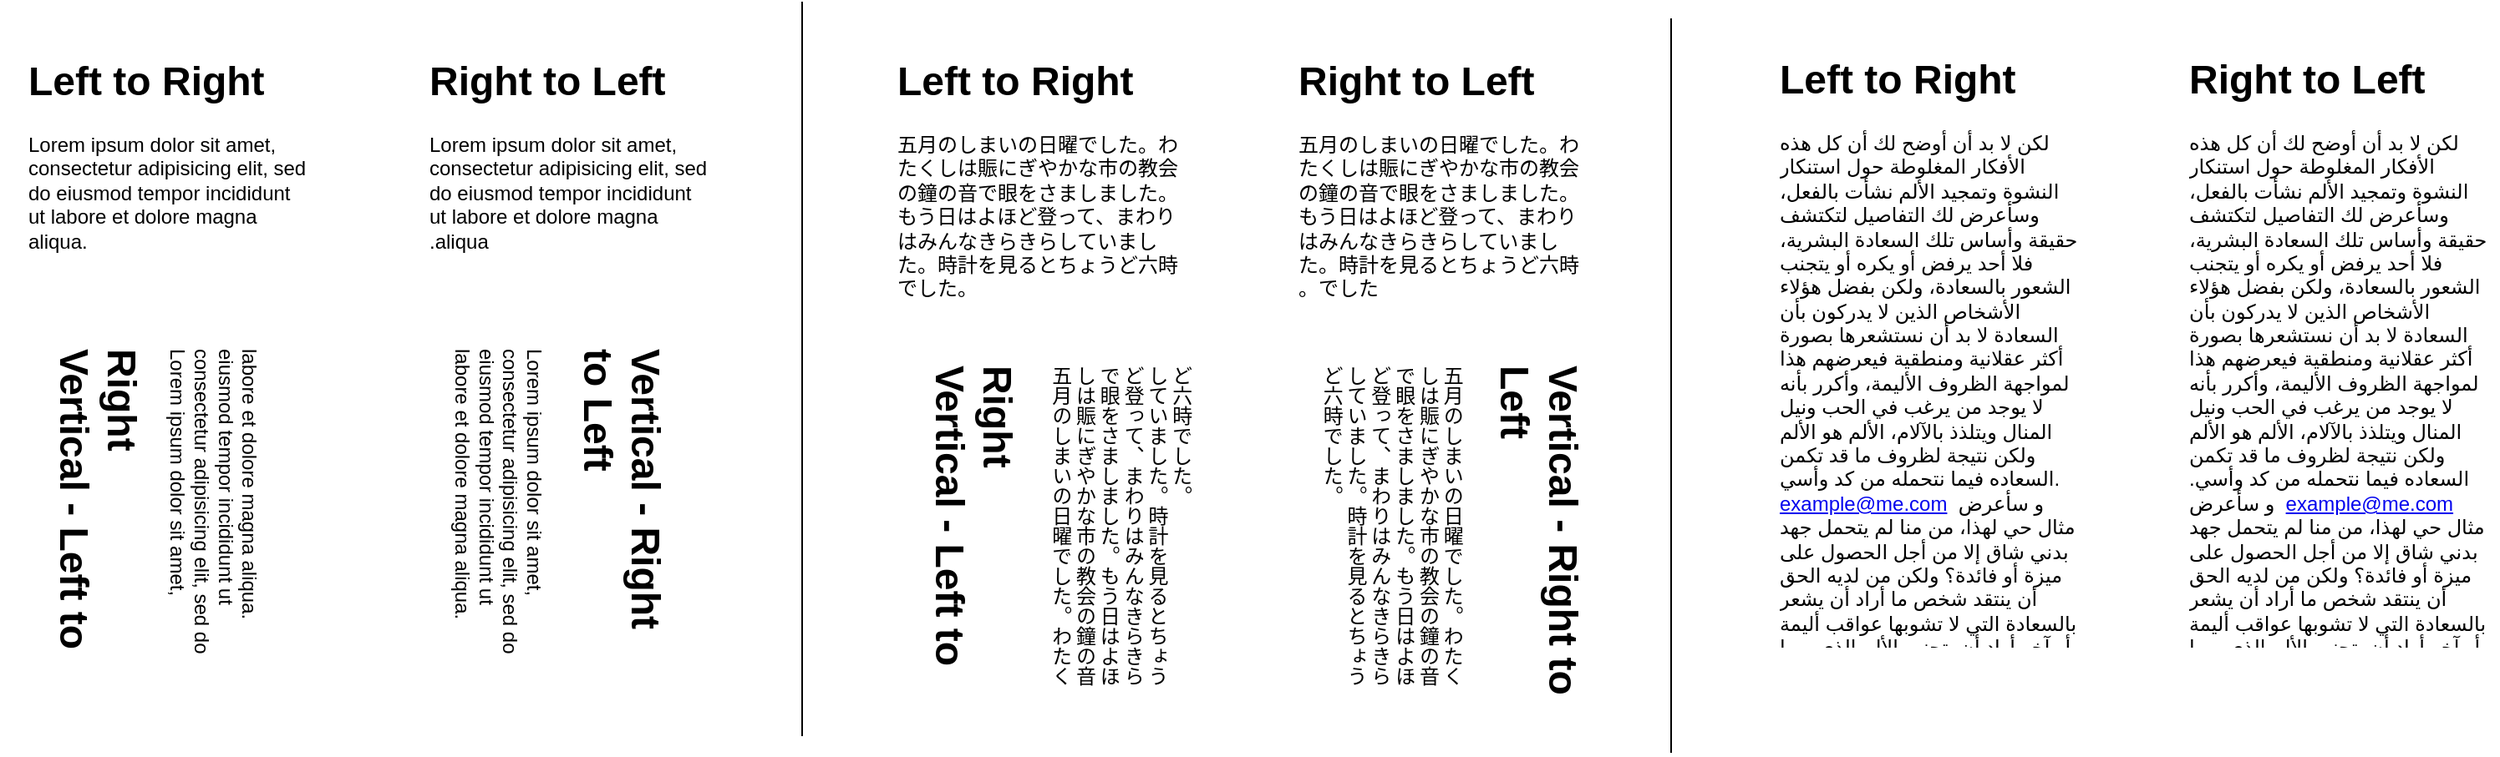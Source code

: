 <mxfile version="24.0.6" type="device">
  <diagram id="jwyYaOj4ZGOG1R3Olgyf" name="Page-1">
    <mxGraphModel dx="1337" dy="699" grid="1" gridSize="10" guides="1" tooltips="1" connect="1" arrows="1" fold="1" page="0" pageScale="1" pageWidth="827" pageHeight="1169" math="0" shadow="0">
      <root>
        <mxCell id="0" />
        <mxCell id="1" parent="0" />
        <mxCell id="H2xVyXEW8KEQ8lseeLBb-1" value="&lt;h1&gt;Left to Right&lt;/h1&gt;&lt;p&gt;Lorem ipsum dolor sit amet, consectetur adipisicing elit, sed do eiusmod tempor incididunt ut labore et dolore magna aliqua.&lt;/p&gt;" style="text;html=1;spacing=13;spacingTop=-20;whiteSpace=wrap;overflow=hidden;rounded=0;textDirection=ltr;spacingLeft=4;spacingBottom=4;spacingRight=4;" parent="1" vertex="1">
          <mxGeometry x="40" y="100" width="200" height="160" as="geometry" />
        </mxCell>
        <mxCell id="H2xVyXEW8KEQ8lseeLBb-2" value="&lt;h1&gt;Right to Left&lt;/h1&gt;&lt;p&gt;Lorem ipsum dolor sit amet, consectetur adipisicing elit, sed do eiusmod tempor incididunt ut labore et dolore magna aliqua.&lt;/p&gt;" style="text;html=1;spacing=13;spacingTop=-20;whiteSpace=wrap;overflow=hidden;rounded=0;textDirection=rtl;spacingLeft=4;spacingBottom=4;spacingRight=4;" parent="1" vertex="1">
          <mxGeometry x="280" y="100" width="200" height="160" as="geometry" />
        </mxCell>
        <mxCell id="H2xVyXEW8KEQ8lseeLBb-3" value="&lt;p&gt;&lt;font size=&quot;5&quot;&gt;&lt;b&gt;Vertical - Left to Right&lt;/b&gt;&lt;/font&gt;&lt;/p&gt;&lt;p&gt;Lorem ipsum dolor sit amet, consectetur adipisicing elit, sed do eiusmod tempor incididunt ut labore et dolore magna aliqua.&lt;/p&gt;" style="text;html=1;spacing=13;spacingTop=-20;whiteSpace=wrap;overflow=hidden;rounded=0;textDirection=vertical-lr;spacingLeft=4;spacingBottom=4;spacingRight=4;" parent="1" vertex="1">
          <mxGeometry x="40" y="290" width="190" height="200" as="geometry" />
        </mxCell>
        <mxCell id="H2xVyXEW8KEQ8lseeLBb-4" value="&lt;h1&gt;Vertical - Right to Left&lt;/h1&gt;&lt;p&gt;Lorem ipsum dolor sit amet, consectetur adipisicing elit, sed do eiusmod tempor incididunt ut labore et dolore magna aliqua.&lt;/p&gt;" style="text;html=1;spacing=13;spacingTop=-20;whiteSpace=wrap;overflow=hidden;rounded=0;textDirection=vertical-rl;spacingLeft=4;spacingBottom=4;spacingRight=4;" parent="1" vertex="1">
          <mxGeometry x="280" y="290" width="190" height="200" as="geometry" />
        </mxCell>
        <mxCell id="H2xVyXEW8KEQ8lseeLBb-5" value="&lt;h1&gt;Left to Right&lt;/h1&gt;&lt;p&gt;五月のしまいの日曜でした。わたくしは賑にぎやかな市の教会の鐘の音で眼をさましました。もう日はよほど登って、まわりはみんなきらきらしていました。時計を見るとちょうど六時でした。&lt;/p&gt;" style="text;html=1;spacing=13;spacingTop=-20;whiteSpace=wrap;overflow=hidden;rounded=0;textDirection=ltr;spacingLeft=4;spacingBottom=4;spacingRight=4;" parent="1" vertex="1">
          <mxGeometry x="560" y="100" width="200" height="180" as="geometry" />
        </mxCell>
        <mxCell id="H2xVyXEW8KEQ8lseeLBb-6" value="&lt;h1&gt;Right to Left&lt;/h1&gt;&lt;p&gt;五月のしまいの日曜でした。わたくしは賑にぎやかな市の教会の鐘の音で眼をさましました。もう日はよほど登って、まわりはみんなきらきらしていました。時計を見るとちょうど六時でした。&lt;/p&gt;" style="text;html=1;spacing=13;spacingTop=-20;whiteSpace=wrap;overflow=hidden;rounded=0;textDirection=rtl;spacingLeft=4;spacingBottom=4;spacingRight=4;" parent="1" vertex="1">
          <mxGeometry x="800" y="100" width="200" height="180" as="geometry" />
        </mxCell>
        <mxCell id="H2xVyXEW8KEQ8lseeLBb-7" value="&lt;h1&gt;Vertical - Left to Right&lt;/h1&gt;&lt;p&gt;五月のしまいの日曜でした。わたくしは賑にぎやかな市の教会の鐘の音で眼をさましました。もう日はよほど登って、まわりはみんなきらきらしていました。時計を見るとちょうど六時でした。&lt;/p&gt;" style="text;html=1;spacing=13;spacingTop=-20;whiteSpace=wrap;overflow=hidden;rounded=0;textDirection=vertical-lr;spacingLeft=4;spacingBottom=4;spacingRight=4;" parent="1" vertex="1">
          <mxGeometry x="560" y="300" width="190" height="210" as="geometry" />
        </mxCell>
        <mxCell id="H2xVyXEW8KEQ8lseeLBb-8" value="&lt;h1&gt;Vertical - Right to Left&lt;/h1&gt;&lt;p&gt;五月のしまいの日曜でした。わたくしは賑にぎやかな市の教会の鐘の音で眼をさましました。もう日はよほど登って、まわりはみんなきらきらしていました。時計を見るとちょうど六時でした。&lt;/p&gt;" style="text;html=1;spacing=13;spacingTop=-20;whiteSpace=wrap;overflow=hidden;rounded=0;textDirection=vertical-rl;spacingLeft=4;spacingBottom=4;spacingRight=4;" parent="1" vertex="1">
          <mxGeometry x="800" y="300" width="190" height="210" as="geometry" />
        </mxCell>
        <mxCell id="H2xVyXEW8KEQ8lseeLBb-9" value="" style="endArrow=none;html=1;rounded=0;fontSize=12;startSize=8;endSize=8;curved=1;" parent="1" edge="1">
          <mxGeometry width="50" height="50" relative="1" as="geometry">
            <mxPoint x="520" y="520" as="sourcePoint" />
            <mxPoint x="520" y="80" as="targetPoint" />
          </mxGeometry>
        </mxCell>
        <mxCell id="H2xVyXEW8KEQ8lseeLBb-10" value="&lt;h1&gt;Left to Right&lt;/h1&gt;&lt;p&gt;لكن لا بد أن أوضح لك أن كل هذه الأفكار المغلوطة حول استنكار &amp;nbsp;النشوة وتمجيد الألم نشأت بالفعل، وسأعرض لك التفاصيل لتكتشف حقيقة وأساس تلك السعادة البشرية، فلا أحد يرفض أو يكره أو يتجنب الشعور بالسعادة، ولكن بفضل هؤلاء الأشخاص الذين لا يدركون بأن السعادة لا بد أن نستشعرها بصورة أكثر عقلانية ومنطقية فيعرضهم هذا لمواجهة الظروف الأليمة، وأكرر بأنه لا يوجد من يرغب في الحب ونيل المنال ويتلذذ بالآلام، الألم هو الألم ولكن نتيجة لظروف ما قد تكمن السعاده فيما نتحمله من كد وأسي. &lt;a href=&quot;mailto:example@me.com&quot;&gt;example@me.com&lt;/a&gt;&amp;nbsp; و سأعرض مثال حي لهذا، من منا لم يتحمل جهد بدني شاق إلا من أجل الحصول على ميزة أو فائدة؟ ولكن من لديه الحق أن ينتقد شخص ما أراد أن يشعر بالسعادة التي لا تشوبها عواقب أليمة أو آخر أراد أن يتجنب الألم الذي ربما تنجم عنه بعض المتعة ؟&amp;nbsp;&lt;/p&gt;" style="text;html=1;spacing=5;spacingTop=-20;whiteSpace=wrap;overflow=hidden;rounded=0;textDirection=ltr;" parent="1" vertex="1">
          <mxGeometry x="1100" y="107" width="190" height="360" as="geometry" />
        </mxCell>
        <mxCell id="dn7leYRlmFD2sFU8S3iI-3" value="&lt;h1&gt;Right to Left&lt;/h1&gt;&lt;p&gt;لكن لا بد أن أوضح لك أن كل هذه الأفكار المغلوطة حول استنكار &amp;nbsp;النشوة وتمجيد الألم نشأت بالفعل، وسأعرض لك التفاصيل لتكتشف حقيقة وأساس تلك السعادة البشرية، فلا أحد يرفض أو يكره أو يتجنب الشعور بالسعادة، ولكن بفضل هؤلاء الأشخاص الذين لا يدركون بأن السعادة لا بد أن نستشعرها بصورة أكثر عقلانية ومنطقية فيعرضهم هذا لمواجهة الظروف الأليمة، وأكرر بأنه لا يوجد من يرغب في الحب ونيل المنال ويتلذذ بالآلام، الألم هو الألم ولكن نتيجة لظروف ما قد تكمن السعاده فيما نتحمله من كد وأسي. &lt;a href=&quot;mailto:example@me.com&quot;&gt;example@me.com&lt;/a&gt;&amp;nbsp; و سأعرض مثال حي لهذا، من منا لم يتحمل جهد بدني شاق إلا من أجل الحصول على ميزة أو فائدة؟ ولكن من لديه الحق أن ينتقد شخص ما أراد أن يشعر بالسعادة التي لا تشوبها عواقب أليمة أو آخر أراد أن يتجنب الألم الذي ربما تنجم عنه بعض المتعة ؟&amp;nbsp;&lt;/p&gt;" style="text;html=1;spacing=5;spacingTop=-20;whiteSpace=wrap;overflow=hidden;rounded=0;textDirection=rtl;" vertex="1" parent="1">
          <mxGeometry x="1345" y="107" width="190" height="360" as="geometry" />
        </mxCell>
        <mxCell id="UvX1_a3kBG1uNZsn9o0U-1" value="" style="endArrow=none;html=1;rounded=0;fontSize=12;startSize=8;endSize=8;curved=1;" edge="1" parent="1">
          <mxGeometry width="50" height="50" relative="1" as="geometry">
            <mxPoint x="1040" y="530" as="sourcePoint" />
            <mxPoint x="1040" y="90" as="targetPoint" />
          </mxGeometry>
        </mxCell>
      </root>
    </mxGraphModel>
  </diagram>
</mxfile>
